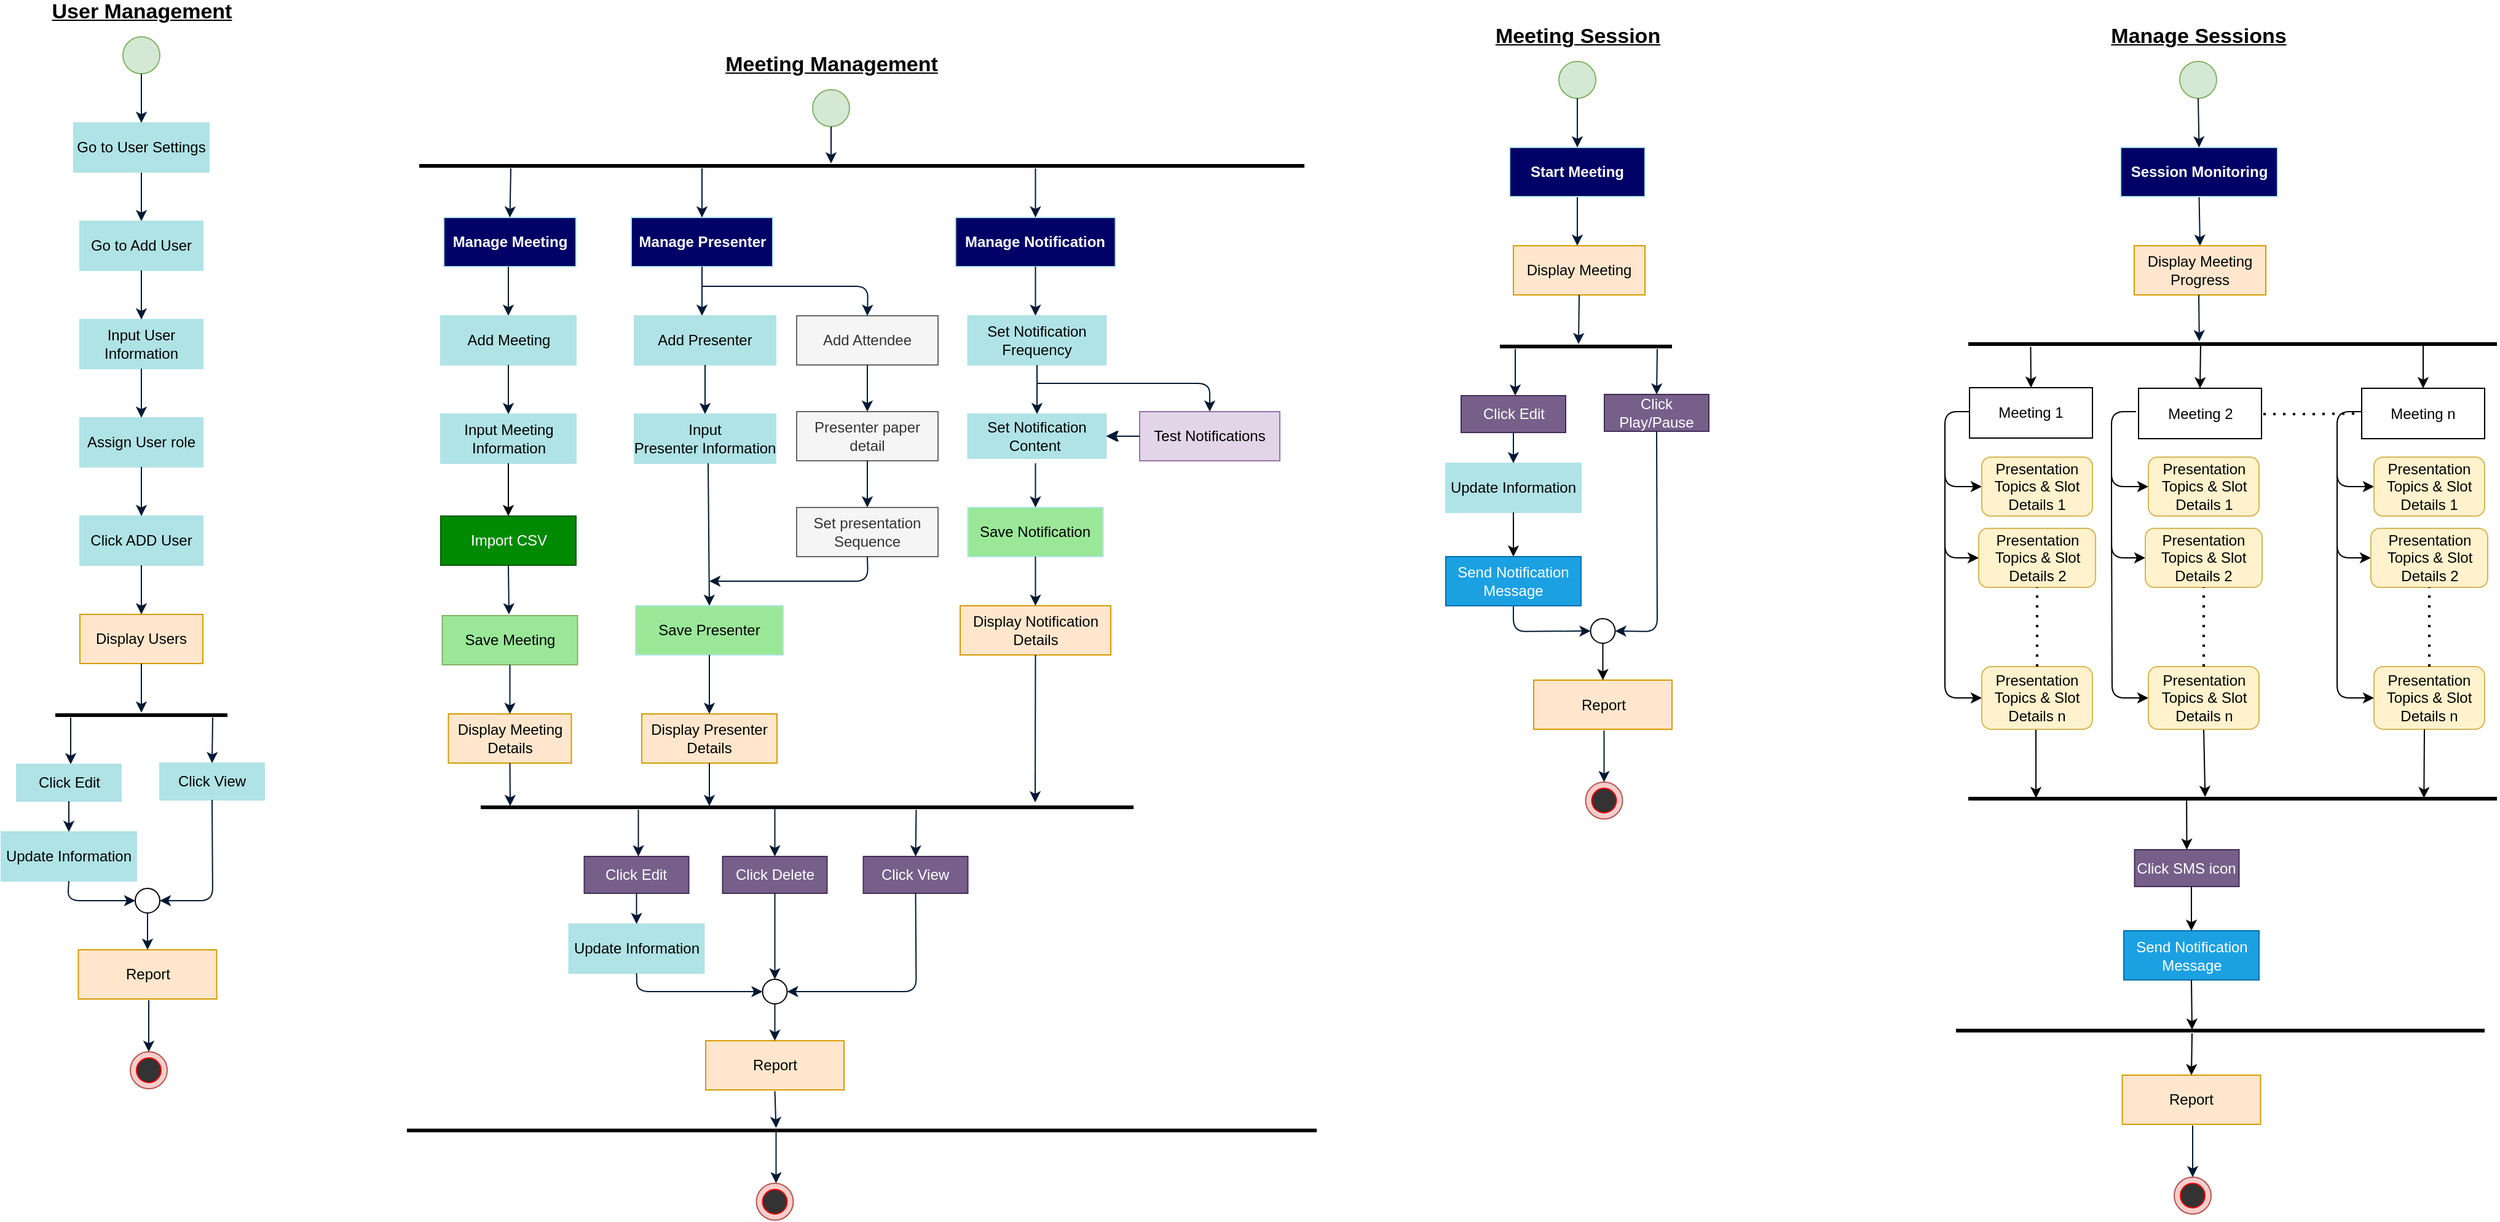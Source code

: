 <mxfile version="13.8.5" type="github">
  <diagram id="8iWY7i1eRtHJk0hEjWrJ" name="Page-1">
    <mxGraphModel dx="1221" dy="615" grid="1" gridSize="10" guides="1" tooltips="1" connect="1" arrows="1" fold="1" page="1" pageScale="1" pageWidth="850" pageHeight="1100" math="0" shadow="0">
      <root>
        <mxCell id="0" />
        <mxCell id="1" parent="0" />
        <mxCell id="kXGQncrLINFczimPs-n6-1" value="" style="ellipse;whiteSpace=wrap;html=1;aspect=fixed;fillColor=#d5e8d4;strokeColor=#82b366;" parent="1" vertex="1">
          <mxGeometry x="99" y="50" width="30" height="30" as="geometry" />
        </mxCell>
        <mxCell id="kXGQncrLINFczimPs-n6-2" value="&lt;b&gt;&lt;font style=&quot;font-size: 17px&quot;&gt;&lt;u&gt;User Management&lt;/u&gt;&lt;/font&gt;&lt;/b&gt;" style="text;html=1;align=center;verticalAlign=middle;resizable=0;points=[];autosize=1;" parent="1" vertex="1">
          <mxGeometry x="34" y="20" width="160" height="20" as="geometry" />
        </mxCell>
        <mxCell id="kXGQncrLINFczimPs-n6-3" value="" style="endArrow=classic;html=1;strokeColor=#001933;exitX=0.5;exitY=1;exitDx=0;exitDy=0;" parent="1" source="kXGQncrLINFczimPs-n6-16" edge="1">
          <mxGeometry width="50" height="50" relative="1" as="geometry">
            <mxPoint x="44" y="160" as="sourcePoint" />
            <mxPoint x="114" y="200" as="targetPoint" />
          </mxGeometry>
        </mxCell>
        <mxCell id="kXGQncrLINFczimPs-n6-4" value="Go to Add User" style="rounded=0;whiteSpace=wrap;html=1;fillColor=#b0e3e6;strokeColor=#B0E3E6;" parent="1" vertex="1">
          <mxGeometry x="64" y="200" width="100" height="40" as="geometry" />
        </mxCell>
        <mxCell id="kXGQncrLINFczimPs-n6-5" value="Input User Information" style="rounded=0;whiteSpace=wrap;html=1;fillColor=#b0e3e6;strokeColor=#B0E3E6;" parent="1" vertex="1">
          <mxGeometry x="64" y="280" width="100" height="40" as="geometry" />
        </mxCell>
        <mxCell id="kXGQncrLINFczimPs-n6-6" value="" style="endArrow=classic;html=1;exitX=0.5;exitY=1;exitDx=0;exitDy=0;entryX=0.5;entryY=0;entryDx=0;entryDy=0;strokeColor=#001933;" parent="1" source="kXGQncrLINFczimPs-n6-4" target="kXGQncrLINFczimPs-n6-5" edge="1">
          <mxGeometry width="50" height="50" relative="1" as="geometry">
            <mxPoint x="294" y="290" as="sourcePoint" />
            <mxPoint x="344" y="240" as="targetPoint" />
          </mxGeometry>
        </mxCell>
        <mxCell id="kXGQncrLINFczimPs-n6-7" value="Assign User role" style="rounded=0;whiteSpace=wrap;html=1;fillColor=#b0e3e6;strokeColor=#B0E3E6;" parent="1" vertex="1">
          <mxGeometry x="64" y="360" width="100" height="40" as="geometry" />
        </mxCell>
        <mxCell id="kXGQncrLINFczimPs-n6-8" value="&lt;span&gt;Click ADD User&lt;/span&gt;" style="rounded=0;whiteSpace=wrap;html=1;fillColor=#b0e3e6;strokeColor=#B0E3E6;" parent="1" vertex="1">
          <mxGeometry x="64" y="440" width="100" height="40" as="geometry" />
        </mxCell>
        <mxCell id="kXGQncrLINFczimPs-n6-9" value="" style="endArrow=classic;html=1;exitX=0.5;exitY=1;exitDx=0;exitDy=0;entryX=0.5;entryY=0;entryDx=0;entryDy=0;strokeColor=#001933;" parent="1" source="kXGQncrLINFczimPs-n6-5" target="kXGQncrLINFczimPs-n6-7" edge="1">
          <mxGeometry width="50" height="50" relative="1" as="geometry">
            <mxPoint x="294" y="290" as="sourcePoint" />
            <mxPoint x="344" y="240" as="targetPoint" />
          </mxGeometry>
        </mxCell>
        <mxCell id="kXGQncrLINFczimPs-n6-10" value="" style="endArrow=classic;html=1;exitX=0.5;exitY=1;exitDx=0;exitDy=0;entryX=0.5;entryY=0;entryDx=0;entryDy=0;strokeColor=#001933;" parent="1" source="kXGQncrLINFczimPs-n6-7" target="kXGQncrLINFczimPs-n6-8" edge="1">
          <mxGeometry width="50" height="50" relative="1" as="geometry">
            <mxPoint x="294" y="290" as="sourcePoint" />
            <mxPoint x="344" y="240" as="targetPoint" />
          </mxGeometry>
        </mxCell>
        <mxCell id="kXGQncrLINFczimPs-n6-11" value="Display Users" style="rounded=0;whiteSpace=wrap;html=1;fillColor=#ffe6cc;strokeColor=#d79b00;" parent="1" vertex="1">
          <mxGeometry x="64" y="520" width="100" height="40" as="geometry" />
        </mxCell>
        <mxCell id="kXGQncrLINFczimPs-n6-12" value="" style="endArrow=classic;html=1;exitX=0.5;exitY=1;exitDx=0;exitDy=0;entryX=0.5;entryY=0;entryDx=0;entryDy=0;strokeColor=#001933;" parent="1" source="kXGQncrLINFczimPs-n6-8" target="kXGQncrLINFczimPs-n6-11" edge="1">
          <mxGeometry width="50" height="50" relative="1" as="geometry">
            <mxPoint x="294" y="410" as="sourcePoint" />
            <mxPoint x="344" y="360" as="targetPoint" />
          </mxGeometry>
        </mxCell>
        <mxCell id="kXGQncrLINFczimPs-n6-15" value="" style="endArrow=classic;html=1;exitX=0.5;exitY=1;exitDx=0;exitDy=0;entryX=0.5;entryY=0;entryDx=0;entryDy=0;strokeColor=#001933;" parent="1" source="kXGQncrLINFczimPs-n6-11" edge="1">
          <mxGeometry width="50" height="50" relative="1" as="geometry">
            <mxPoint x="294" y="410" as="sourcePoint" />
            <mxPoint x="114" y="600.0" as="targetPoint" />
          </mxGeometry>
        </mxCell>
        <mxCell id="kXGQncrLINFczimPs-n6-16" value="Go to User Settings" style="rounded=0;whiteSpace=wrap;html=1;fillColor=#b0e3e6;strokeColor=#B0E3E6;" parent="1" vertex="1">
          <mxGeometry x="59" y="120" width="110" height="40" as="geometry" />
        </mxCell>
        <mxCell id="kXGQncrLINFczimPs-n6-17" value="" style="endArrow=classic;html=1;exitX=0.5;exitY=1;exitDx=0;exitDy=0;entryX=0.5;entryY=0;entryDx=0;entryDy=0;strokeColor=#001933;" parent="1" source="kXGQncrLINFczimPs-n6-1" target="kXGQncrLINFczimPs-n6-16" edge="1">
          <mxGeometry width="50" height="50" relative="1" as="geometry">
            <mxPoint x="244" y="270" as="sourcePoint" />
            <mxPoint x="294" y="220" as="targetPoint" />
          </mxGeometry>
        </mxCell>
        <mxCell id="kXGQncrLINFczimPs-n6-18" value="&lt;b&gt;&lt;font size=&quot;1&quot;&gt;&lt;u style=&quot;font-size: 17px&quot;&gt;Meeting Management&lt;/u&gt;&lt;/font&gt;&lt;/b&gt;" style="text;html=1;align=center;verticalAlign=middle;resizable=0;points=[];autosize=1;" parent="1" vertex="1">
          <mxGeometry x="580" y="63" width="190" height="20" as="geometry" />
        </mxCell>
        <mxCell id="kXGQncrLINFczimPs-n6-20" value="" style="line;strokeWidth=3;fillColor=none;align=left;verticalAlign=middle;spacingTop=-1;spacingLeft=3;spacingRight=3;rotatable=0;labelPosition=right;points=[];portConstraint=eastwest;" parent="1" vertex="1">
          <mxGeometry x="340" y="151" width="720" height="8" as="geometry" />
        </mxCell>
        <mxCell id="kXGQncrLINFczimPs-n6-21" value="" style="ellipse;whiteSpace=wrap;html=1;aspect=fixed;fillColor=#d5e8d4;strokeColor=#82b366;" parent="1" vertex="1">
          <mxGeometry x="660" y="93" width="30" height="30" as="geometry" />
        </mxCell>
        <mxCell id="kXGQncrLINFczimPs-n6-22" value="" style="endArrow=classic;html=1;strokeColor=#001933;exitX=0.5;exitY=1;exitDx=0;exitDy=0;" parent="1" source="kXGQncrLINFczimPs-n6-21" edge="1">
          <mxGeometry width="50" height="50" relative="1" as="geometry">
            <mxPoint x="455" y="383" as="sourcePoint" />
            <mxPoint x="675" y="153" as="targetPoint" />
          </mxGeometry>
        </mxCell>
        <mxCell id="kXGQncrLINFczimPs-n6-23" value="&lt;font color=&quot;#ffffff&quot;&gt;&lt;b&gt;Manage Meeting&lt;/b&gt;&lt;/font&gt;" style="rounded=0;whiteSpace=wrap;html=1;strokeColor=#B0E3E6;fillColor=#000066;" parent="1" vertex="1">
          <mxGeometry x="360" y="197" width="107.5" height="40" as="geometry" />
        </mxCell>
        <mxCell id="kXGQncrLINFczimPs-n6-24" value="" style="endArrow=classic;html=1;exitX=0.5;exitY=1;exitDx=0;exitDy=0;strokeColor=#001933;entryX=0.5;entryY=0;entryDx=0;entryDy=0;" parent="1" target="kXGQncrLINFczimPs-n6-23" edge="1">
          <mxGeometry width="50" height="50" relative="1" as="geometry">
            <mxPoint x="414.5" y="157" as="sourcePoint" />
            <mxPoint x="414" y="193" as="targetPoint" />
          </mxGeometry>
        </mxCell>
        <mxCell id="kXGQncrLINFczimPs-n6-25" value="&lt;font color=&quot;#ffffff&quot;&gt;&lt;b&gt;Manage Presenter&lt;/b&gt;&lt;/font&gt;" style="rounded=0;whiteSpace=wrap;html=1;strokeColor=#B0E3E6;fillColor=#000066;" parent="1" vertex="1">
          <mxGeometry x="512.5" y="197" width="115" height="40" as="geometry" />
        </mxCell>
        <mxCell id="kXGQncrLINFczimPs-n6-26" value="" style="endArrow=classic;html=1;exitX=0.5;exitY=1;exitDx=0;exitDy=0;strokeColor=#001933;entryX=0.5;entryY=0;entryDx=0;entryDy=0;" parent="1" target="kXGQncrLINFczimPs-n6-25" edge="1">
          <mxGeometry width="50" height="50" relative="1" as="geometry">
            <mxPoint x="570" y="157" as="sourcePoint" />
            <mxPoint x="573" y="183" as="targetPoint" />
          </mxGeometry>
        </mxCell>
        <mxCell id="kXGQncrLINFczimPs-n6-27" value="&lt;font color=&quot;#ffffff&quot;&gt;&lt;b&gt;Manage Notification&lt;/b&gt;&lt;/font&gt;" style="rounded=0;whiteSpace=wrap;html=1;strokeColor=#B0E3E6;fillColor=#000066;" parent="1" vertex="1">
          <mxGeometry x="776.25" y="197" width="130" height="40" as="geometry" />
        </mxCell>
        <mxCell id="kXGQncrLINFczimPs-n6-28" value="" style="endArrow=classic;html=1;exitX=0.5;exitY=1;exitDx=0;exitDy=0;entryX=0.5;entryY=0;entryDx=0;entryDy=0;strokeColor=#001933;" parent="1" target="kXGQncrLINFczimPs-n6-27" edge="1">
          <mxGeometry width="50" height="50" relative="1" as="geometry">
            <mxPoint x="841.25" y="157" as="sourcePoint" />
            <mxPoint x="1021.25" y="297" as="targetPoint" />
          </mxGeometry>
        </mxCell>
        <mxCell id="LeG0nJBkrqytkZ-mrjP8-8" value="" style="endArrow=classic;html=1;strokeColor=#001933;exitX=0.5;exitY=1;exitDx=0;exitDy=0;" parent="1" edge="1">
          <mxGeometry width="50" height="50" relative="1" as="geometry">
            <mxPoint x="412.5" y="237" as="sourcePoint" />
            <mxPoint x="412.5" y="277" as="targetPoint" />
          </mxGeometry>
        </mxCell>
        <mxCell id="LeG0nJBkrqytkZ-mrjP8-9" value="Add Meeting" style="rounded=0;whiteSpace=wrap;html=1;fillColor=#b0e3e6;strokeColor=#B0E3E6;" parent="1" vertex="1">
          <mxGeometry x="357.5" y="277" width="110" height="40" as="geometry" />
        </mxCell>
        <mxCell id="LeG0nJBkrqytkZ-mrjP8-10" value="Input Meeting Information" style="rounded=0;whiteSpace=wrap;html=1;fillColor=#b0e3e6;strokeColor=#B0E3E6;" parent="1" vertex="1">
          <mxGeometry x="357.5" y="357" width="110" height="40" as="geometry" />
        </mxCell>
        <mxCell id="LeG0nJBkrqytkZ-mrjP8-11" value="" style="endArrow=classic;html=1;exitX=0.5;exitY=1;exitDx=0;exitDy=0;entryX=0.5;entryY=0;entryDx=0;entryDy=0;strokeColor=#001933;" parent="1" source="LeG0nJBkrqytkZ-mrjP8-9" target="LeG0nJBkrqytkZ-mrjP8-10" edge="1">
          <mxGeometry width="50" height="50" relative="1" as="geometry">
            <mxPoint x="590" y="367" as="sourcePoint" />
            <mxPoint x="640" y="317" as="targetPoint" />
          </mxGeometry>
        </mxCell>
        <mxCell id="LeG0nJBkrqytkZ-mrjP8-12" value="" style="endArrow=classic;html=1;strokeColor=#001933;exitX=0.5;exitY=1;exitDx=0;exitDy=0;" parent="1" edge="1">
          <mxGeometry width="50" height="50" relative="1" as="geometry">
            <mxPoint x="570" y="237" as="sourcePoint" />
            <mxPoint x="570" y="277" as="targetPoint" />
          </mxGeometry>
        </mxCell>
        <mxCell id="LeG0nJBkrqytkZ-mrjP8-13" value="Add Presenter" style="rounded=0;whiteSpace=wrap;html=1;fillColor=#b0e3e6;strokeColor=#B0E3E6;" parent="1" vertex="1">
          <mxGeometry x="515" y="277" width="115" height="40" as="geometry" />
        </mxCell>
        <mxCell id="LeG0nJBkrqytkZ-mrjP8-14" value="Input Presenter&amp;nbsp;Information" style="rounded=0;whiteSpace=wrap;html=1;fillColor=#b0e3e6;strokeColor=#B0E3E6;" parent="1" vertex="1">
          <mxGeometry x="515" y="357" width="115" height="40" as="geometry" />
        </mxCell>
        <mxCell id="LeG0nJBkrqytkZ-mrjP8-15" value="" style="endArrow=classic;html=1;exitX=0.5;exitY=1;exitDx=0;exitDy=0;entryX=0.5;entryY=0;entryDx=0;entryDy=0;strokeColor=#001933;" parent="1" source="LeG0nJBkrqytkZ-mrjP8-13" target="LeG0nJBkrqytkZ-mrjP8-14" edge="1">
          <mxGeometry width="50" height="50" relative="1" as="geometry">
            <mxPoint x="750" y="367" as="sourcePoint" />
            <mxPoint x="800" y="317" as="targetPoint" />
          </mxGeometry>
        </mxCell>
        <mxCell id="LeG0nJBkrqytkZ-mrjP8-16" value="" style="endArrow=classic;html=1;strokeColor=#001933;exitX=0.5;exitY=1;exitDx=0;exitDy=0;" parent="1" edge="1">
          <mxGeometry width="50" height="50" relative="1" as="geometry">
            <mxPoint x="841.25" y="237" as="sourcePoint" />
            <mxPoint x="841.25" y="277" as="targetPoint" />
          </mxGeometry>
        </mxCell>
        <mxCell id="LeG0nJBkrqytkZ-mrjP8-17" value="Set Notification&lt;br&gt;Frequency" style="rounded=0;whiteSpace=wrap;html=1;fillColor=#b0e3e6;strokeColor=#B0E3E6;" parent="1" vertex="1">
          <mxGeometry x="786.25" y="277" width="112.5" height="40" as="geometry" />
        </mxCell>
        <mxCell id="LeG0nJBkrqytkZ-mrjP8-18" value="Set Notification Content&amp;nbsp;" style="rounded=0;whiteSpace=wrap;html=1;fillColor=#b0e3e6;strokeColor=#B0E3E6;" parent="1" vertex="1">
          <mxGeometry x="786.25" y="357" width="112.5" height="36" as="geometry" />
        </mxCell>
        <mxCell id="LeG0nJBkrqytkZ-mrjP8-19" value="" style="endArrow=classic;html=1;exitX=0.5;exitY=1;exitDx=0;exitDy=0;entryX=0.5;entryY=0;entryDx=0;entryDy=0;strokeColor=#001933;" parent="1" source="LeG0nJBkrqytkZ-mrjP8-17" target="LeG0nJBkrqytkZ-mrjP8-18" edge="1">
          <mxGeometry width="50" height="50" relative="1" as="geometry">
            <mxPoint x="1021.25" y="367" as="sourcePoint" />
            <mxPoint x="1071.25" y="317" as="targetPoint" />
          </mxGeometry>
        </mxCell>
        <mxCell id="LeG0nJBkrqytkZ-mrjP8-24" value="&lt;span&gt;Save Meeting&lt;/span&gt;" style="rounded=0;whiteSpace=wrap;html=1;strokeColor=#82b366;fillColor=#9AE897;" parent="1" vertex="1">
          <mxGeometry x="358.75" y="521" width="110" height="40" as="geometry" />
        </mxCell>
        <mxCell id="LeG0nJBkrqytkZ-mrjP8-25" value="Display Meeting Details" style="rounded=0;whiteSpace=wrap;html=1;fillColor=#ffe6cc;strokeColor=#d79b00;" parent="1" vertex="1">
          <mxGeometry x="363.75" y="601" width="100" height="40" as="geometry" />
        </mxCell>
        <mxCell id="LeG0nJBkrqytkZ-mrjP8-26" value="" style="endArrow=classic;html=1;exitX=0.5;exitY=1;exitDx=0;exitDy=0;entryX=0.5;entryY=0;entryDx=0;entryDy=0;strokeColor=#001933;" parent="1" source="LeG0nJBkrqytkZ-mrjP8-24" target="LeG0nJBkrqytkZ-mrjP8-25" edge="1">
          <mxGeometry width="50" height="50" relative="1" as="geometry">
            <mxPoint x="591.25" y="491" as="sourcePoint" />
            <mxPoint x="641.25" y="441" as="targetPoint" />
          </mxGeometry>
        </mxCell>
        <mxCell id="LeG0nJBkrqytkZ-mrjP8-28" value="" style="endArrow=classic;html=1;exitX=0.5;exitY=1;exitDx=0;exitDy=0;strokeColor=#001933;" parent="1" source="LeG0nJBkrqytkZ-mrjP8-25" edge="1">
          <mxGeometry width="50" height="50" relative="1" as="geometry">
            <mxPoint x="592.5" y="403" as="sourcePoint" />
            <mxPoint x="414" y="676" as="targetPoint" />
          </mxGeometry>
        </mxCell>
        <mxCell id="LeG0nJBkrqytkZ-mrjP8-30" value="" style="endArrow=classic;html=1;strokeColor=#001933;exitX=0.5;exitY=1;exitDx=0;exitDy=0;" parent="1" source="_EkRLV2-YH-rZL2Pmkp3-1" edge="1">
          <mxGeometry width="50" height="50" relative="1" as="geometry">
            <mxPoint x="414" y="480" as="sourcePoint" />
            <mxPoint x="413" y="520" as="targetPoint" />
          </mxGeometry>
        </mxCell>
        <mxCell id="LeG0nJBkrqytkZ-mrjP8-33" value="&lt;span&gt;Save Presenter&lt;/span&gt;" style="rounded=0;whiteSpace=wrap;html=1;strokeColor=#B0E3E6;fillColor=#9AE897;" parent="1" vertex="1">
          <mxGeometry x="516" y="513" width="120" height="40" as="geometry" />
        </mxCell>
        <mxCell id="LeG0nJBkrqytkZ-mrjP8-34" value="Display Presenter Details" style="rounded=0;whiteSpace=wrap;html=1;fillColor=#ffe6cc;strokeColor=#d79b00;" parent="1" vertex="1">
          <mxGeometry x="521" y="601" width="110" height="40" as="geometry" />
        </mxCell>
        <mxCell id="LeG0nJBkrqytkZ-mrjP8-35" value="" style="endArrow=classic;html=1;exitX=0.5;exitY=1;exitDx=0;exitDy=0;entryX=0.5;entryY=0;entryDx=0;entryDy=0;strokeColor=#001933;" parent="1" source="LeG0nJBkrqytkZ-mrjP8-33" target="LeG0nJBkrqytkZ-mrjP8-34" edge="1">
          <mxGeometry width="50" height="50" relative="1" as="geometry">
            <mxPoint x="753.5" y="483" as="sourcePoint" />
            <mxPoint x="803.5" y="433" as="targetPoint" />
          </mxGeometry>
        </mxCell>
        <mxCell id="LeG0nJBkrqytkZ-mrjP8-37" value="" style="endArrow=classic;html=1;exitX=0.5;exitY=1;exitDx=0;exitDy=0;strokeColor=#001933;entryX=0.5;entryY=0;entryDx=0;entryDy=0;" parent="1" source="LeG0nJBkrqytkZ-mrjP8-34" edge="1">
          <mxGeometry width="50" height="50" relative="1" as="geometry">
            <mxPoint x="753.5" y="486" as="sourcePoint" />
            <mxPoint x="576" y="676" as="targetPoint" />
          </mxGeometry>
        </mxCell>
        <mxCell id="LeG0nJBkrqytkZ-mrjP8-38" value="" style="endArrow=classic;html=1;exitX=0.5;exitY=1;exitDx=0;exitDy=0;entryX=0.5;entryY=0;entryDx=0;entryDy=0;strokeColor=#001933;" parent="1" target="LeG0nJBkrqytkZ-mrjP8-33" edge="1">
          <mxGeometry width="50" height="50" relative="1" as="geometry">
            <mxPoint x="575" y="397" as="sourcePoint" />
            <mxPoint x="582.5" y="523" as="targetPoint" />
          </mxGeometry>
        </mxCell>
        <mxCell id="LeG0nJBkrqytkZ-mrjP8-40" value="&lt;span&gt;Save Notification&lt;/span&gt;" style="rounded=0;whiteSpace=wrap;html=1;strokeColor=#B0E3E6;fillColor=#9AE897;" parent="1" vertex="1">
          <mxGeometry x="786.25" y="433" width="110" height="40" as="geometry" />
        </mxCell>
        <mxCell id="LeG0nJBkrqytkZ-mrjP8-41" value="Display Notification Details" style="rounded=0;whiteSpace=wrap;html=1;fillColor=#ffe6cc;strokeColor=#d79b00;" parent="1" vertex="1">
          <mxGeometry x="780" y="513" width="122.5" height="40" as="geometry" />
        </mxCell>
        <mxCell id="LeG0nJBkrqytkZ-mrjP8-42" value="" style="endArrow=classic;html=1;exitX=0.5;exitY=1;exitDx=0;exitDy=0;entryX=0.5;entryY=0;entryDx=0;entryDy=0;strokeColor=#001933;" parent="1" source="LeG0nJBkrqytkZ-mrjP8-40" target="LeG0nJBkrqytkZ-mrjP8-41" edge="1">
          <mxGeometry width="50" height="50" relative="1" as="geometry">
            <mxPoint x="1018.75" y="403" as="sourcePoint" />
            <mxPoint x="1068.75" y="353" as="targetPoint" />
          </mxGeometry>
        </mxCell>
        <mxCell id="LeG0nJBkrqytkZ-mrjP8-44" value="" style="endArrow=classic;html=1;exitX=0.5;exitY=1;exitDx=0;exitDy=0;strokeColor=#001933;" parent="1" source="LeG0nJBkrqytkZ-mrjP8-41" edge="1">
          <mxGeometry width="50" height="50" relative="1" as="geometry">
            <mxPoint x="1018.75" y="403" as="sourcePoint" />
            <mxPoint x="841" y="673" as="targetPoint" />
          </mxGeometry>
        </mxCell>
        <mxCell id="LeG0nJBkrqytkZ-mrjP8-45" value="" style="endArrow=classic;html=1;exitX=0.5;exitY=1;exitDx=0;exitDy=0;entryX=0.5;entryY=0;entryDx=0;entryDy=0;strokeColor=#001933;" parent="1" target="LeG0nJBkrqytkZ-mrjP8-40" edge="1">
          <mxGeometry width="50" height="50" relative="1" as="geometry">
            <mxPoint x="841.25" y="397" as="sourcePoint" />
            <mxPoint x="848.75" y="523" as="targetPoint" />
          </mxGeometry>
        </mxCell>
        <mxCell id="LeG0nJBkrqytkZ-mrjP8-46" value="" style="ellipse;whiteSpace=wrap;html=1;aspect=fixed;fillColor=#f8cecc;strokeColor=#b85450;" parent="1" vertex="1">
          <mxGeometry x="614.25" y="983" width="30" height="30" as="geometry" />
        </mxCell>
        <mxCell id="LeG0nJBkrqytkZ-mrjP8-47" value="" style="ellipse;whiteSpace=wrap;html=1;aspect=fixed;fillColor=#333333;strokeColor=#FF0000;" parent="1" vertex="1">
          <mxGeometry x="619.25" y="988" width="20" height="20" as="geometry" />
        </mxCell>
        <mxCell id="LeG0nJBkrqytkZ-mrjP8-48" value="" style="line;strokeWidth=3;fillColor=none;align=left;verticalAlign=middle;spacingTop=-1;spacingLeft=3;spacingRight=3;rotatable=0;labelPosition=right;points=[];portConstraint=eastwest;" parent="1" vertex="1">
          <mxGeometry x="330" y="936" width="740" height="8" as="geometry" />
        </mxCell>
        <mxCell id="LeG0nJBkrqytkZ-mrjP8-49" value="" style="endArrow=classic;html=1;entryX=0.5;entryY=0;entryDx=0;entryDy=0;strokeColor=#001933;" parent="1" edge="1">
          <mxGeometry width="50" height="50" relative="1" as="geometry">
            <mxPoint x="630.25" y="941" as="sourcePoint" />
            <mxPoint x="630.25" y="983" as="targetPoint" />
          </mxGeometry>
        </mxCell>
        <mxCell id="LeG0nJBkrqytkZ-mrjP8-50" value="" style="line;strokeWidth=3;fillColor=none;align=left;verticalAlign=middle;spacingTop=-1;spacingLeft=3;spacingRight=3;rotatable=0;labelPosition=right;points=[];portConstraint=eastwest;" parent="1" vertex="1">
          <mxGeometry x="390" y="673" width="531" height="8" as="geometry" />
        </mxCell>
        <mxCell id="LeG0nJBkrqytkZ-mrjP8-51" value="" style="endArrow=classic;html=1;strokeColor=#001933;" parent="1" edge="1">
          <mxGeometry width="50" height="50" relative="1" as="geometry">
            <mxPoint x="518.25" y="679" as="sourcePoint" />
            <mxPoint x="518.25" y="717" as="targetPoint" />
          </mxGeometry>
        </mxCell>
        <mxCell id="LeG0nJBkrqytkZ-mrjP8-53" value="&lt;span&gt;Click Edit&lt;/span&gt;" style="rounded=0;whiteSpace=wrap;html=1;fillColor=#76608a;strokeColor=#432D57;fontColor=#ffffff;" parent="1" vertex="1">
          <mxGeometry x="474.25" y="717" width="85" height="30" as="geometry" />
        </mxCell>
        <mxCell id="LeG0nJBkrqytkZ-mrjP8-54" value="&lt;span&gt;Click Delete&lt;/span&gt;" style="rounded=0;whiteSpace=wrap;html=1;fillColor=#76608a;strokeColor=#432D57;fontColor=#ffffff;" parent="1" vertex="1">
          <mxGeometry x="586.75" y="717" width="85" height="30" as="geometry" />
        </mxCell>
        <mxCell id="LeG0nJBkrqytkZ-mrjP8-55" value="&lt;span&gt;Click View&lt;/span&gt;" style="rounded=0;whiteSpace=wrap;html=1;fillColor=#76608a;strokeColor=#432D57;fontColor=#ffffff;" parent="1" vertex="1">
          <mxGeometry x="701.25" y="717" width="85" height="30" as="geometry" />
        </mxCell>
        <mxCell id="LeG0nJBkrqytkZ-mrjP8-56" value="" style="endArrow=classic;html=1;strokeColor=#001933;entryX=0.5;entryY=0;entryDx=0;entryDy=0;" parent="1" target="LeG0nJBkrqytkZ-mrjP8-54" edge="1">
          <mxGeometry width="50" height="50" relative="1" as="geometry">
            <mxPoint x="629.25" y="678" as="sourcePoint" />
            <mxPoint x="528.25" y="727" as="targetPoint" />
            <Array as="points" />
          </mxGeometry>
        </mxCell>
        <mxCell id="LeG0nJBkrqytkZ-mrjP8-57" value="" style="endArrow=classic;html=1;strokeColor=#001933;entryX=0.5;entryY=0;entryDx=0;entryDy=0;" parent="1" target="LeG0nJBkrqytkZ-mrjP8-55" edge="1">
          <mxGeometry width="50" height="50" relative="1" as="geometry">
            <mxPoint x="744.25" y="679" as="sourcePoint" />
            <mxPoint x="744" y="700" as="targetPoint" />
            <Array as="points" />
          </mxGeometry>
        </mxCell>
        <mxCell id="LeG0nJBkrqytkZ-mrjP8-58" value="Update Information" style="rounded=0;whiteSpace=wrap;html=1;fillColor=#b0e3e6;strokeColor=#B0E3E6;" parent="1" vertex="1">
          <mxGeometry x="461.75" y="772" width="110" height="40" as="geometry" />
        </mxCell>
        <mxCell id="LeG0nJBkrqytkZ-mrjP8-60" value="Report" style="rounded=0;whiteSpace=wrap;html=1;fillColor=#ffe6cc;strokeColor=#d79b00;" parent="1" vertex="1">
          <mxGeometry x="573" y="867" width="112.5" height="40" as="geometry" />
        </mxCell>
        <mxCell id="LeG0nJBkrqytkZ-mrjP8-62" value="" style="ellipse;whiteSpace=wrap;html=1;aspect=fixed;strokeColor=#000000;strokeWidth=1;fillColor=none;" parent="1" vertex="1">
          <mxGeometry x="619.25" y="817" width="20" height="20" as="geometry" />
        </mxCell>
        <mxCell id="LeG0nJBkrqytkZ-mrjP8-63" value="" style="endArrow=classic;html=1;exitX=0.5;exitY=1;exitDx=0;exitDy=0;strokeColor=#001933;entryX=0.5;entryY=0;entryDx=0;entryDy=0;" parent="1" source="LeG0nJBkrqytkZ-mrjP8-53" target="LeG0nJBkrqytkZ-mrjP8-58" edge="1">
          <mxGeometry width="50" height="50" relative="1" as="geometry">
            <mxPoint x="479.25" y="647" as="sourcePoint" />
            <mxPoint x="479.25" y="687" as="targetPoint" />
          </mxGeometry>
        </mxCell>
        <mxCell id="LeG0nJBkrqytkZ-mrjP8-64" value="" style="endArrow=classic;html=1;exitX=0.5;exitY=1;exitDx=0;exitDy=0;strokeColor=#001933;entryX=0.5;entryY=0;entryDx=0;entryDy=0;" parent="1" source="LeG0nJBkrqytkZ-mrjP8-54" target="LeG0nJBkrqytkZ-mrjP8-62" edge="1">
          <mxGeometry width="50" height="50" relative="1" as="geometry">
            <mxPoint x="489.25" y="657" as="sourcePoint" />
            <mxPoint x="489.25" y="697" as="targetPoint" />
          </mxGeometry>
        </mxCell>
        <mxCell id="LeG0nJBkrqytkZ-mrjP8-65" value="" style="endArrow=classic;html=1;exitX=0.5;exitY=1;exitDx=0;exitDy=0;strokeColor=#001933;entryX=1;entryY=0.5;entryDx=0;entryDy=0;" parent="1" source="LeG0nJBkrqytkZ-mrjP8-55" target="LeG0nJBkrqytkZ-mrjP8-62" edge="1">
          <mxGeometry width="50" height="50" relative="1" as="geometry">
            <mxPoint x="499.25" y="667" as="sourcePoint" />
            <mxPoint x="499.25" y="707" as="targetPoint" />
            <Array as="points">
              <mxPoint x="744.25" y="827" />
            </Array>
          </mxGeometry>
        </mxCell>
        <mxCell id="LeG0nJBkrqytkZ-mrjP8-66" value="" style="endArrow=classic;html=1;exitX=0.5;exitY=1;exitDx=0;exitDy=0;strokeColor=#001933;entryX=0;entryY=0.5;entryDx=0;entryDy=0;" parent="1" source="LeG0nJBkrqytkZ-mrjP8-58" target="LeG0nJBkrqytkZ-mrjP8-62" edge="1">
          <mxGeometry width="50" height="50" relative="1" as="geometry">
            <mxPoint x="509.25" y="677" as="sourcePoint" />
            <mxPoint x="509.25" y="717" as="targetPoint" />
            <Array as="points">
              <mxPoint x="517.25" y="827" />
            </Array>
          </mxGeometry>
        </mxCell>
        <mxCell id="LeG0nJBkrqytkZ-mrjP8-67" value="" style="endArrow=classic;html=1;exitX=0.5;exitY=1;exitDx=0;exitDy=0;strokeColor=#001933;entryX=0.5;entryY=0;entryDx=0;entryDy=0;" parent="1" source="LeG0nJBkrqytkZ-mrjP8-62" target="LeG0nJBkrqytkZ-mrjP8-60" edge="1">
          <mxGeometry width="50" height="50" relative="1" as="geometry">
            <mxPoint x="519.25" y="687" as="sourcePoint" />
            <mxPoint x="519.25" y="727" as="targetPoint" />
          </mxGeometry>
        </mxCell>
        <mxCell id="LeG0nJBkrqytkZ-mrjP8-68" value="" style="endArrow=classic;html=1;exitX=0.5;exitY=1;exitDx=0;exitDy=0;strokeColor=#001933;" parent="1" edge="1">
          <mxGeometry width="50" height="50" relative="1" as="geometry">
            <mxPoint x="629.25" y="908" as="sourcePoint" />
            <mxPoint x="630.25" y="938" as="targetPoint" />
          </mxGeometry>
        </mxCell>
        <mxCell id="LeG0nJBkrqytkZ-mrjP8-69" value="" style="ellipse;whiteSpace=wrap;html=1;aspect=fixed;fillColor=#f8cecc;strokeColor=#b85450;" parent="1" vertex="1">
          <mxGeometry x="105" y="876" width="30" height="30" as="geometry" />
        </mxCell>
        <mxCell id="LeG0nJBkrqytkZ-mrjP8-70" value="" style="ellipse;whiteSpace=wrap;html=1;aspect=fixed;fillColor=#333333;strokeColor=#FF0000;" parent="1" vertex="1">
          <mxGeometry x="110" y="881" width="20" height="20" as="geometry" />
        </mxCell>
        <mxCell id="LeG0nJBkrqytkZ-mrjP8-72" value="" style="endArrow=classic;html=1;entryX=0.5;entryY=0;entryDx=0;entryDy=0;strokeColor=#001933;" parent="1" target="LeG0nJBkrqytkZ-mrjP8-69" edge="1">
          <mxGeometry width="50" height="50" relative="1" as="geometry">
            <mxPoint x="120" y="834" as="sourcePoint" />
            <mxPoint x="-220" y="736" as="targetPoint" />
          </mxGeometry>
        </mxCell>
        <mxCell id="LeG0nJBkrqytkZ-mrjP8-73" value="" style="line;strokeWidth=3;fillColor=none;align=left;verticalAlign=middle;spacingTop=-1;spacingLeft=3;spacingRight=3;rotatable=0;labelPosition=right;points=[];portConstraint=eastwest;" parent="1" vertex="1">
          <mxGeometry x="44" y="598" width="140" height="8" as="geometry" />
        </mxCell>
        <mxCell id="LeG0nJBkrqytkZ-mrjP8-74" value="" style="endArrow=classic;html=1;strokeColor=#001933;" parent="1" edge="1">
          <mxGeometry width="50" height="50" relative="1" as="geometry">
            <mxPoint x="56.5" y="604.0" as="sourcePoint" />
            <mxPoint x="56.5" y="642" as="targetPoint" />
          </mxGeometry>
        </mxCell>
        <mxCell id="LeG0nJBkrqytkZ-mrjP8-75" value="&lt;span&gt;Click Edit&lt;/span&gt;" style="rounded=0;whiteSpace=wrap;html=1;fillColor=#b0e3e6;strokeColor=#B0E3E6;" parent="1" vertex="1">
          <mxGeometry x="12.5" y="642" width="85" height="30" as="geometry" />
        </mxCell>
        <mxCell id="LeG0nJBkrqytkZ-mrjP8-77" value="&lt;span&gt;Click View&lt;/span&gt;" style="rounded=0;whiteSpace=wrap;html=1;fillColor=#b0e3e6;strokeColor=#B0E3E6;" parent="1" vertex="1">
          <mxGeometry x="129" y="641" width="85" height="30" as="geometry" />
        </mxCell>
        <mxCell id="LeG0nJBkrqytkZ-mrjP8-79" value="" style="endArrow=classic;html=1;strokeColor=#001933;entryX=0.5;entryY=0;entryDx=0;entryDy=0;" parent="1" target="LeG0nJBkrqytkZ-mrjP8-77" edge="1">
          <mxGeometry width="50" height="50" relative="1" as="geometry">
            <mxPoint x="172" y="604" as="sourcePoint" />
            <mxPoint x="67" y="651" as="targetPoint" />
            <Array as="points" />
          </mxGeometry>
        </mxCell>
        <mxCell id="LeG0nJBkrqytkZ-mrjP8-80" value="Update Information" style="rounded=0;whiteSpace=wrap;html=1;fillColor=#b0e3e6;strokeColor=#B0E3E6;" parent="1" vertex="1">
          <mxGeometry y="697" width="110" height="40" as="geometry" />
        </mxCell>
        <mxCell id="LeG0nJBkrqytkZ-mrjP8-81" value="Report" style="rounded=0;whiteSpace=wrap;html=1;fillColor=#ffe6cc;strokeColor=#d79b00;" parent="1" vertex="1">
          <mxGeometry x="62.75" y="793" width="112.5" height="40" as="geometry" />
        </mxCell>
        <mxCell id="LeG0nJBkrqytkZ-mrjP8-82" value="" style="ellipse;whiteSpace=wrap;html=1;aspect=fixed;strokeColor=#000000;strokeWidth=1;fillColor=none;" parent="1" vertex="1">
          <mxGeometry x="109" y="743" width="20" height="20" as="geometry" />
        </mxCell>
        <mxCell id="LeG0nJBkrqytkZ-mrjP8-83" value="" style="endArrow=classic;html=1;exitX=0.5;exitY=1;exitDx=0;exitDy=0;strokeColor=#001933;entryX=0.5;entryY=0;entryDx=0;entryDy=0;" parent="1" source="LeG0nJBkrqytkZ-mrjP8-75" target="LeG0nJBkrqytkZ-mrjP8-80" edge="1">
          <mxGeometry width="50" height="50" relative="1" as="geometry">
            <mxPoint x="17.5" y="572" as="sourcePoint" />
            <mxPoint x="17.5" y="612" as="targetPoint" />
          </mxGeometry>
        </mxCell>
        <mxCell id="LeG0nJBkrqytkZ-mrjP8-85" value="" style="endArrow=classic;html=1;exitX=0.5;exitY=1;exitDx=0;exitDy=0;strokeColor=#001933;entryX=1;entryY=0.5;entryDx=0;entryDy=0;" parent="1" source="LeG0nJBkrqytkZ-mrjP8-77" target="LeG0nJBkrqytkZ-mrjP8-82" edge="1">
          <mxGeometry width="50" height="50" relative="1" as="geometry">
            <mxPoint x="-11" y="593" as="sourcePoint" />
            <mxPoint x="-11" y="633" as="targetPoint" />
            <Array as="points">
              <mxPoint x="172" y="753" />
            </Array>
          </mxGeometry>
        </mxCell>
        <mxCell id="LeG0nJBkrqytkZ-mrjP8-86" value="" style="endArrow=classic;html=1;exitX=0.5;exitY=1;exitDx=0;exitDy=0;strokeColor=#001933;entryX=0;entryY=0.5;entryDx=0;entryDy=0;" parent="1" source="LeG0nJBkrqytkZ-mrjP8-80" target="LeG0nJBkrqytkZ-mrjP8-82" edge="1">
          <mxGeometry width="50" height="50" relative="1" as="geometry">
            <mxPoint x="-1" y="603" as="sourcePoint" />
            <mxPoint x="-1" y="643" as="targetPoint" />
            <Array as="points">
              <mxPoint x="54" y="753" />
            </Array>
          </mxGeometry>
        </mxCell>
        <mxCell id="LeG0nJBkrqytkZ-mrjP8-87" value="" style="endArrow=classic;html=1;exitX=0.5;exitY=1;exitDx=0;exitDy=0;strokeColor=#001933;entryX=0.5;entryY=0;entryDx=0;entryDy=0;" parent="1" source="LeG0nJBkrqytkZ-mrjP8-82" target="LeG0nJBkrqytkZ-mrjP8-81" edge="1">
          <mxGeometry width="50" height="50" relative="1" as="geometry">
            <mxPoint x="9" y="613" as="sourcePoint" />
            <mxPoint x="9" y="653" as="targetPoint" />
          </mxGeometry>
        </mxCell>
        <mxCell id="LeG0nJBkrqytkZ-mrjP8-89" value="Add Attendee" style="rounded=0;whiteSpace=wrap;html=1;fillColor=#f5f5f5;strokeColor=#666666;fontColor=#333333;" parent="1" vertex="1">
          <mxGeometry x="647" y="277" width="115" height="40" as="geometry" />
        </mxCell>
        <mxCell id="LeG0nJBkrqytkZ-mrjP8-90" value="Set presentation Sequence" style="rounded=0;whiteSpace=wrap;html=1;fillColor=#f5f5f5;strokeColor=#666666;fontColor=#333333;" parent="1" vertex="1">
          <mxGeometry x="647" y="433" width="115" height="40" as="geometry" />
        </mxCell>
        <mxCell id="LeG0nJBkrqytkZ-mrjP8-91" value="Presenter paper detail" style="rounded=0;whiteSpace=wrap;html=1;fillColor=#f5f5f5;strokeColor=#666666;fontColor=#333333;" parent="1" vertex="1">
          <mxGeometry x="647" y="355" width="115" height="40" as="geometry" />
        </mxCell>
        <mxCell id="LeG0nJBkrqytkZ-mrjP8-99" value="" style="edgeStyle=orthogonalEdgeStyle;rounded=0;orthogonalLoop=1;jettySize=auto;html=1;strokeColor=#001933;" parent="1" source="LeG0nJBkrqytkZ-mrjP8-92" target="LeG0nJBkrqytkZ-mrjP8-18" edge="1">
          <mxGeometry relative="1" as="geometry" />
        </mxCell>
        <mxCell id="LeG0nJBkrqytkZ-mrjP8-92" value="Test Notifications" style="rounded=0;whiteSpace=wrap;html=1;fillColor=#e1d5e7;strokeColor=#9673a6;" parent="1" vertex="1">
          <mxGeometry x="926" y="355" width="114" height="40" as="geometry" />
        </mxCell>
        <mxCell id="LeG0nJBkrqytkZ-mrjP8-93" value="" style="endArrow=classic;html=1;strokeColor=#001933;entryX=0.5;entryY=0;entryDx=0;entryDy=0;" parent="1" target="LeG0nJBkrqytkZ-mrjP8-89" edge="1">
          <mxGeometry width="50" height="50" relative="1" as="geometry">
            <mxPoint x="570" y="253" as="sourcePoint" />
            <mxPoint x="530" y="313" as="targetPoint" />
            <Array as="points">
              <mxPoint x="705" y="253" />
            </Array>
          </mxGeometry>
        </mxCell>
        <mxCell id="LeG0nJBkrqytkZ-mrjP8-94" value="" style="endArrow=classic;html=1;strokeColor=#001933;entryX=0.5;entryY=0;entryDx=0;entryDy=0;exitX=0.5;exitY=1;exitDx=0;exitDy=0;" parent="1" source="LeG0nJBkrqytkZ-mrjP8-89" target="LeG0nJBkrqytkZ-mrjP8-91" edge="1">
          <mxGeometry width="50" height="50" relative="1" as="geometry">
            <mxPoint x="480" y="483" as="sourcePoint" />
            <mxPoint x="530" y="433" as="targetPoint" />
          </mxGeometry>
        </mxCell>
        <mxCell id="LeG0nJBkrqytkZ-mrjP8-95" value="" style="endArrow=classic;html=1;strokeColor=#001933;entryX=0.5;entryY=0;entryDx=0;entryDy=0;exitX=0.5;exitY=1;exitDx=0;exitDy=0;" parent="1" source="LeG0nJBkrqytkZ-mrjP8-91" target="LeG0nJBkrqytkZ-mrjP8-90" edge="1">
          <mxGeometry width="50" height="50" relative="1" as="geometry">
            <mxPoint x="714.5" y="327" as="sourcePoint" />
            <mxPoint x="714.5" y="365.0" as="targetPoint" />
          </mxGeometry>
        </mxCell>
        <mxCell id="LeG0nJBkrqytkZ-mrjP8-96" value="" style="endArrow=classic;html=1;strokeColor=#001933;exitX=0.5;exitY=1;exitDx=0;exitDy=0;" parent="1" source="LeG0nJBkrqytkZ-mrjP8-90" edge="1">
          <mxGeometry width="50" height="50" relative="1" as="geometry">
            <mxPoint x="700.5" y="473" as="sourcePoint" />
            <mxPoint x="576" y="493" as="targetPoint" />
            <Array as="points">
              <mxPoint x="705" y="493" />
            </Array>
          </mxGeometry>
        </mxCell>
        <mxCell id="LeG0nJBkrqytkZ-mrjP8-97" value="" style="endArrow=classic;html=1;strokeColor=#001933;entryX=0.5;entryY=0;entryDx=0;entryDy=0;" parent="1" target="LeG0nJBkrqytkZ-mrjP8-92" edge="1">
          <mxGeometry width="50" height="50" relative="1" as="geometry">
            <mxPoint x="843" y="332" as="sourcePoint" />
            <mxPoint x="970" y="354" as="targetPoint" />
            <Array as="points">
              <mxPoint x="983" y="332" />
            </Array>
          </mxGeometry>
        </mxCell>
        <mxCell id="LeG0nJBkrqytkZ-mrjP8-98" value="" style="endArrow=classic;html=1;strokeColor=#001933;exitX=0;exitY=0.5;exitDx=0;exitDy=0;" parent="1" source="LeG0nJBkrqytkZ-mrjP8-92" edge="1">
          <mxGeometry width="50" height="50" relative="1" as="geometry">
            <mxPoint x="744.5" y="347" as="sourcePoint" />
            <mxPoint x="900" y="375" as="targetPoint" />
          </mxGeometry>
        </mxCell>
        <mxCell id="_EkRLV2-YH-rZL2Pmkp3-1" value="Import CSV" style="rounded=0;whiteSpace=wrap;html=1;fillColor=#008a00;strokeColor=#005700;fontColor=#ffffff;" vertex="1" parent="1">
          <mxGeometry x="357.5" y="440" width="110" height="40" as="geometry" />
        </mxCell>
        <mxCell id="_EkRLV2-YH-rZL2Pmkp3-2" value="" style="endArrow=classic;html=1;exitX=0.5;exitY=1;exitDx=0;exitDy=0;entryX=0.5;entryY=0;entryDx=0;entryDy=0;" edge="1" parent="1" source="LeG0nJBkrqytkZ-mrjP8-10" target="_EkRLV2-YH-rZL2Pmkp3-1">
          <mxGeometry width="50" height="50" relative="1" as="geometry">
            <mxPoint x="640" y="540" as="sourcePoint" />
            <mxPoint x="690" y="490" as="targetPoint" />
          </mxGeometry>
        </mxCell>
        <mxCell id="_EkRLV2-YH-rZL2Pmkp3-3" value="" style="ellipse;whiteSpace=wrap;html=1;aspect=fixed;fillColor=#d5e8d4;strokeColor=#82b366;" vertex="1" parent="1">
          <mxGeometry x="1267" y="70" width="30" height="30" as="geometry" />
        </mxCell>
        <mxCell id="_EkRLV2-YH-rZL2Pmkp3-4" value="&lt;b&gt;&lt;font style=&quot;font-size: 17px&quot;&gt;&lt;u&gt;Meeting Session&lt;/u&gt;&lt;/font&gt;&lt;/b&gt;" style="text;html=1;align=center;verticalAlign=middle;resizable=0;points=[];autosize=1;" vertex="1" parent="1">
          <mxGeometry x="1207" y="40" width="150" height="20" as="geometry" />
        </mxCell>
        <mxCell id="_EkRLV2-YH-rZL2Pmkp3-5" value="" style="endArrow=classic;html=1;strokeColor=#001933;exitX=0.5;exitY=1;exitDx=0;exitDy=0;" edge="1" parent="1" source="_EkRLV2-YH-rZL2Pmkp3-16">
          <mxGeometry width="50" height="50" relative="1" as="geometry">
            <mxPoint x="1212" y="180" as="sourcePoint" />
            <mxPoint x="1282" y="220" as="targetPoint" />
          </mxGeometry>
        </mxCell>
        <mxCell id="_EkRLV2-YH-rZL2Pmkp3-13" value="Display Meeting" style="rounded=0;whiteSpace=wrap;html=1;fillColor=#ffe6cc;strokeColor=#d79b00;" vertex="1" parent="1">
          <mxGeometry x="1230" y="220" width="107" height="40" as="geometry" />
        </mxCell>
        <mxCell id="_EkRLV2-YH-rZL2Pmkp3-15" value="" style="endArrow=classic;html=1;exitX=0.5;exitY=1;exitDx=0;exitDy=0;strokeColor=#001933;" edge="1" parent="1" source="_EkRLV2-YH-rZL2Pmkp3-13">
          <mxGeometry width="50" height="50" relative="1" as="geometry">
            <mxPoint x="1469" y="110" as="sourcePoint" />
            <mxPoint x="1283" y="300" as="targetPoint" />
          </mxGeometry>
        </mxCell>
        <mxCell id="_EkRLV2-YH-rZL2Pmkp3-16" value="&lt;font color=&quot;#ffffff&quot;&gt;&lt;b&gt;Start Meeting&lt;/b&gt;&lt;/font&gt;" style="rounded=0;whiteSpace=wrap;html=1;strokeColor=#B0E3E6;fillColor=#000066;" vertex="1" parent="1">
          <mxGeometry x="1227" y="140" width="110" height="40" as="geometry" />
        </mxCell>
        <mxCell id="_EkRLV2-YH-rZL2Pmkp3-17" value="" style="endArrow=classic;html=1;exitX=0.5;exitY=1;exitDx=0;exitDy=0;entryX=0.5;entryY=0;entryDx=0;entryDy=0;strokeColor=#001933;" edge="1" parent="1" source="_EkRLV2-YH-rZL2Pmkp3-3" target="_EkRLV2-YH-rZL2Pmkp3-16">
          <mxGeometry width="50" height="50" relative="1" as="geometry">
            <mxPoint x="1412" y="290" as="sourcePoint" />
            <mxPoint x="1462" y="240" as="targetPoint" />
          </mxGeometry>
        </mxCell>
        <mxCell id="_EkRLV2-YH-rZL2Pmkp3-18" value="" style="ellipse;whiteSpace=wrap;html=1;aspect=fixed;fillColor=#f8cecc;strokeColor=#b85450;" vertex="1" parent="1">
          <mxGeometry x="1288.75" y="656.5" width="30" height="30" as="geometry" />
        </mxCell>
        <mxCell id="_EkRLV2-YH-rZL2Pmkp3-19" value="" style="ellipse;whiteSpace=wrap;html=1;aspect=fixed;fillColor=#333333;strokeColor=#FF0000;" vertex="1" parent="1">
          <mxGeometry x="1293.75" y="661.5" width="20" height="20" as="geometry" />
        </mxCell>
        <mxCell id="_EkRLV2-YH-rZL2Pmkp3-20" value="" style="endArrow=classic;html=1;entryX=0.5;entryY=0;entryDx=0;entryDy=0;strokeColor=#001933;" edge="1" parent="1" target="_EkRLV2-YH-rZL2Pmkp3-18">
          <mxGeometry width="50" height="50" relative="1" as="geometry">
            <mxPoint x="1303.75" y="614.5" as="sourcePoint" />
            <mxPoint x="963.75" y="516.5" as="targetPoint" />
          </mxGeometry>
        </mxCell>
        <mxCell id="_EkRLV2-YH-rZL2Pmkp3-21" value="" style="line;strokeWidth=3;fillColor=none;align=left;verticalAlign=middle;spacingTop=-1;spacingLeft=3;spacingRight=3;rotatable=0;labelPosition=right;points=[];portConstraint=eastwest;" vertex="1" parent="1">
          <mxGeometry x="1219" y="299" width="140" height="6" as="geometry" />
        </mxCell>
        <mxCell id="_EkRLV2-YH-rZL2Pmkp3-22" value="" style="endArrow=classic;html=1;strokeColor=#001933;" edge="1" parent="1">
          <mxGeometry width="50" height="50" relative="1" as="geometry">
            <mxPoint x="1231.5" y="304.0" as="sourcePoint" />
            <mxPoint x="1231.5" y="342" as="targetPoint" />
          </mxGeometry>
        </mxCell>
        <mxCell id="_EkRLV2-YH-rZL2Pmkp3-23" value="&lt;span&gt;Click Edit&lt;/span&gt;" style="rounded=0;whiteSpace=wrap;html=1;strokeColor=#432D57;fillColor=#76608a;fontColor=#ffffff;" vertex="1" parent="1">
          <mxGeometry x="1187.5" y="342" width="85" height="30" as="geometry" />
        </mxCell>
        <mxCell id="_EkRLV2-YH-rZL2Pmkp3-24" value="&lt;span&gt;Click Play/Pause&lt;/span&gt;" style="rounded=0;whiteSpace=wrap;html=1;fillColor=#76608a;strokeColor=#432D57;fontColor=#ffffff;" vertex="1" parent="1">
          <mxGeometry x="1304" y="341" width="85" height="30" as="geometry" />
        </mxCell>
        <mxCell id="_EkRLV2-YH-rZL2Pmkp3-25" value="" style="endArrow=classic;html=1;strokeColor=#001933;entryX=0.5;entryY=0;entryDx=0;entryDy=0;" edge="1" parent="1" target="_EkRLV2-YH-rZL2Pmkp3-24">
          <mxGeometry width="50" height="50" relative="1" as="geometry">
            <mxPoint x="1347" y="304.0" as="sourcePoint" />
            <mxPoint x="1242" y="351" as="targetPoint" />
            <Array as="points" />
          </mxGeometry>
        </mxCell>
        <mxCell id="_EkRLV2-YH-rZL2Pmkp3-26" value="Update Information" style="rounded=0;whiteSpace=wrap;html=1;fillColor=#b0e3e6;strokeColor=#B0E3E6;" vertex="1" parent="1">
          <mxGeometry x="1175" y="397" width="110" height="40" as="geometry" />
        </mxCell>
        <mxCell id="_EkRLV2-YH-rZL2Pmkp3-27" value="Report" style="rounded=0;whiteSpace=wrap;html=1;fillColor=#ffe6cc;strokeColor=#d79b00;" vertex="1" parent="1">
          <mxGeometry x="1246.5" y="573.5" width="112.5" height="40" as="geometry" />
        </mxCell>
        <mxCell id="_EkRLV2-YH-rZL2Pmkp3-28" value="" style="ellipse;whiteSpace=wrap;html=1;aspect=fixed;strokeColor=#000000;strokeWidth=1;fillColor=none;" vertex="1" parent="1">
          <mxGeometry x="1292.75" y="523.5" width="20" height="20" as="geometry" />
        </mxCell>
        <mxCell id="_EkRLV2-YH-rZL2Pmkp3-29" value="" style="endArrow=classic;html=1;exitX=0.5;exitY=1;exitDx=0;exitDy=0;strokeColor=#001933;entryX=0.5;entryY=0;entryDx=0;entryDy=0;" edge="1" parent="1" source="_EkRLV2-YH-rZL2Pmkp3-23" target="_EkRLV2-YH-rZL2Pmkp3-26">
          <mxGeometry width="50" height="50" relative="1" as="geometry">
            <mxPoint x="1192.5" y="272" as="sourcePoint" />
            <mxPoint x="1192.5" y="312" as="targetPoint" />
          </mxGeometry>
        </mxCell>
        <mxCell id="_EkRLV2-YH-rZL2Pmkp3-30" value="" style="endArrow=classic;html=1;exitX=0.5;exitY=1;exitDx=0;exitDy=0;strokeColor=#001933;entryX=1;entryY=0.5;entryDx=0;entryDy=0;" edge="1" parent="1" source="_EkRLV2-YH-rZL2Pmkp3-24" target="_EkRLV2-YH-rZL2Pmkp3-28">
          <mxGeometry width="50" height="50" relative="1" as="geometry">
            <mxPoint x="1164" y="293" as="sourcePoint" />
            <mxPoint x="1164" y="333" as="targetPoint" />
            <Array as="points">
              <mxPoint x="1347" y="534" />
            </Array>
          </mxGeometry>
        </mxCell>
        <mxCell id="_EkRLV2-YH-rZL2Pmkp3-31" value="" style="endArrow=classic;html=1;strokeColor=#001933;entryX=0;entryY=0.5;entryDx=0;entryDy=0;exitX=0.5;exitY=1;exitDx=0;exitDy=0;" edge="1" parent="1" source="_EkRLV2-YH-rZL2Pmkp3-33" target="_EkRLV2-YH-rZL2Pmkp3-28">
          <mxGeometry width="50" height="50" relative="1" as="geometry">
            <mxPoint x="1160" y="534" as="sourcePoint" />
            <mxPoint x="1182.75" y="423.5" as="targetPoint" />
            <Array as="points">
              <mxPoint x="1230" y="534" />
            </Array>
          </mxGeometry>
        </mxCell>
        <mxCell id="_EkRLV2-YH-rZL2Pmkp3-32" value="" style="endArrow=classic;html=1;exitX=0.5;exitY=0;exitDx=0;exitDy=0;strokeColor=#001933;entryX=0.5;entryY=0;entryDx=0;entryDy=0;" edge="1" parent="1" source="_EkRLV2-YH-rZL2Pmkp3-27" target="_EkRLV2-YH-rZL2Pmkp3-27">
          <mxGeometry width="50" height="50" relative="1" as="geometry">
            <mxPoint x="1192.75" y="393.5" as="sourcePoint" />
            <mxPoint x="1192.75" y="433.5" as="targetPoint" />
          </mxGeometry>
        </mxCell>
        <mxCell id="_EkRLV2-YH-rZL2Pmkp3-33" value="Send Notification Message" style="rounded=0;whiteSpace=wrap;html=1;strokeColor=#006EAF;fillColor=#1ba1e2;fontColor=#ffffff;" vertex="1" parent="1">
          <mxGeometry x="1175" y="473" width="110" height="40" as="geometry" />
        </mxCell>
        <mxCell id="_EkRLV2-YH-rZL2Pmkp3-34" value="" style="endArrow=classic;html=1;exitX=0.5;exitY=1;exitDx=0;exitDy=0;entryX=0.5;entryY=0;entryDx=0;entryDy=0;" edge="1" parent="1" source="_EkRLV2-YH-rZL2Pmkp3-26" target="_EkRLV2-YH-rZL2Pmkp3-33">
          <mxGeometry width="50" height="50" relative="1" as="geometry">
            <mxPoint x="1090" y="350" as="sourcePoint" />
            <mxPoint x="1140" y="300" as="targetPoint" />
          </mxGeometry>
        </mxCell>
        <mxCell id="_EkRLV2-YH-rZL2Pmkp3-35" value="" style="endArrow=classic;html=1;entryX=0.5;entryY=0;entryDx=0;entryDy=0;exitX=0.5;exitY=1;exitDx=0;exitDy=0;" edge="1" parent="1" source="_EkRLV2-YH-rZL2Pmkp3-28" target="_EkRLV2-YH-rZL2Pmkp3-27">
          <mxGeometry width="50" height="50" relative="1" as="geometry">
            <mxPoint x="1090" y="510" as="sourcePoint" />
            <mxPoint x="1140" y="460" as="targetPoint" />
          </mxGeometry>
        </mxCell>
        <mxCell id="_EkRLV2-YH-rZL2Pmkp3-36" value="" style="ellipse;whiteSpace=wrap;html=1;aspect=fixed;fillColor=#d5e8d4;strokeColor=#82b366;" vertex="1" parent="1">
          <mxGeometry x="1772" y="70" width="30" height="30" as="geometry" />
        </mxCell>
        <mxCell id="_EkRLV2-YH-rZL2Pmkp3-37" value="&lt;b&gt;&lt;font style=&quot;font-size: 17px&quot;&gt;&lt;u&gt;Manage Sessions&lt;/u&gt;&lt;/font&gt;&lt;/b&gt;" style="text;html=1;align=center;verticalAlign=middle;resizable=0;points=[];autosize=1;" vertex="1" parent="1">
          <mxGeometry x="1707" y="40" width="160" height="20" as="geometry" />
        </mxCell>
        <mxCell id="_EkRLV2-YH-rZL2Pmkp3-38" value="" style="endArrow=classic;html=1;strokeColor=#001933;exitX=0.5;exitY=1;exitDx=0;exitDy=0;entryX=0.5;entryY=0;entryDx=0;entryDy=0;" edge="1" parent="1" source="_EkRLV2-YH-rZL2Pmkp3-41" target="_EkRLV2-YH-rZL2Pmkp3-39">
          <mxGeometry width="50" height="50" relative="1" as="geometry">
            <mxPoint x="1717" y="180" as="sourcePoint" />
            <mxPoint x="1787" y="210" as="targetPoint" />
          </mxGeometry>
        </mxCell>
        <mxCell id="_EkRLV2-YH-rZL2Pmkp3-39" value="Display Meeting Progress" style="rounded=0;whiteSpace=wrap;html=1;fillColor=#ffe6cc;strokeColor=#d79b00;" vertex="1" parent="1">
          <mxGeometry x="1735" y="220" width="107" height="40" as="geometry" />
        </mxCell>
        <mxCell id="_EkRLV2-YH-rZL2Pmkp3-41" value="&lt;font color=&quot;#ffffff&quot;&gt;&lt;b&gt;Session Monitoring&lt;/b&gt;&lt;/font&gt;" style="rounded=0;whiteSpace=wrap;html=1;strokeColor=#B0E3E6;fillColor=#000066;" vertex="1" parent="1">
          <mxGeometry x="1724" y="140" width="127.5" height="40" as="geometry" />
        </mxCell>
        <mxCell id="_EkRLV2-YH-rZL2Pmkp3-42" value="" style="endArrow=classic;html=1;exitX=0.5;exitY=1;exitDx=0;exitDy=0;entryX=0.5;entryY=0;entryDx=0;entryDy=0;strokeColor=#001933;" edge="1" parent="1" source="_EkRLV2-YH-rZL2Pmkp3-36" target="_EkRLV2-YH-rZL2Pmkp3-41">
          <mxGeometry width="50" height="50" relative="1" as="geometry">
            <mxPoint x="1917" y="290" as="sourcePoint" />
            <mxPoint x="1967" y="240" as="targetPoint" />
          </mxGeometry>
        </mxCell>
        <mxCell id="_EkRLV2-YH-rZL2Pmkp3-43" value="" style="ellipse;whiteSpace=wrap;html=1;aspect=fixed;fillColor=#f8cecc;strokeColor=#b85450;" vertex="1" parent="1">
          <mxGeometry x="1767.5" y="978" width="30" height="30" as="geometry" />
        </mxCell>
        <mxCell id="_EkRLV2-YH-rZL2Pmkp3-44" value="" style="ellipse;whiteSpace=wrap;html=1;aspect=fixed;fillColor=#333333;strokeColor=#FF0000;" vertex="1" parent="1">
          <mxGeometry x="1772.5" y="983" width="20" height="20" as="geometry" />
        </mxCell>
        <mxCell id="_EkRLV2-YH-rZL2Pmkp3-45" value="" style="endArrow=classic;html=1;entryX=0.5;entryY=0;entryDx=0;entryDy=0;strokeColor=#001933;" edge="1" parent="1" target="_EkRLV2-YH-rZL2Pmkp3-43">
          <mxGeometry width="50" height="50" relative="1" as="geometry">
            <mxPoint x="1782.5" y="936.0" as="sourcePoint" />
            <mxPoint x="1442.5" y="838" as="targetPoint" />
          </mxGeometry>
        </mxCell>
        <mxCell id="_EkRLV2-YH-rZL2Pmkp3-47" value="" style="endArrow=classic;html=1;strokeColor=#001933;entryX=0.437;entryY=0.118;entryDx=0;entryDy=0;entryPerimeter=0;" edge="1" parent="1" target="_EkRLV2-YH-rZL2Pmkp3-61">
          <mxGeometry width="50" height="50" relative="1" as="geometry">
            <mxPoint x="1787.5" y="260.0" as="sourcePoint" />
            <mxPoint x="1789" y="300" as="targetPoint" />
          </mxGeometry>
        </mxCell>
        <mxCell id="_EkRLV2-YH-rZL2Pmkp3-48" value="&lt;span&gt;Click SMS icon&lt;/span&gt;" style="rounded=0;whiteSpace=wrap;html=1;strokeColor=#432D57;fillColor=#76608a;fontColor=#ffffff;" vertex="1" parent="1">
          <mxGeometry x="1735.25" y="711.5" width="85" height="30" as="geometry" />
        </mxCell>
        <mxCell id="_EkRLV2-YH-rZL2Pmkp3-52" value="Report" style="rounded=0;whiteSpace=wrap;html=1;fillColor=#ffe6cc;strokeColor=#d79b00;" vertex="1" parent="1">
          <mxGeometry x="1725.25" y="895" width="112.5" height="40" as="geometry" />
        </mxCell>
        <mxCell id="_EkRLV2-YH-rZL2Pmkp3-57" value="" style="endArrow=classic;html=1;exitX=0.5;exitY=0;exitDx=0;exitDy=0;strokeColor=#001933;entryX=0.5;entryY=0;entryDx=0;entryDy=0;" edge="1" parent="1" source="_EkRLV2-YH-rZL2Pmkp3-52" target="_EkRLV2-YH-rZL2Pmkp3-52">
          <mxGeometry width="50" height="50" relative="1" as="geometry">
            <mxPoint x="1671.5" y="715" as="sourcePoint" />
            <mxPoint x="1671.5" y="755" as="targetPoint" />
          </mxGeometry>
        </mxCell>
        <mxCell id="_EkRLV2-YH-rZL2Pmkp3-58" value="Send Notification Message" style="rounded=0;whiteSpace=wrap;html=1;strokeColor=#006EAF;fillColor=#1ba1e2;fontColor=#ffffff;" vertex="1" parent="1">
          <mxGeometry x="1726.5" y="777.5" width="110" height="40" as="geometry" />
        </mxCell>
        <mxCell id="_EkRLV2-YH-rZL2Pmkp3-59" value="" style="endArrow=classic;html=1;exitX=0.5;exitY=1;exitDx=0;exitDy=0;entryX=0.5;entryY=0;entryDx=0;entryDy=0;" edge="1" parent="1" target="_EkRLV2-YH-rZL2Pmkp3-58">
          <mxGeometry width="50" height="50" relative="1" as="geometry">
            <mxPoint x="1781.5" y="741.5" as="sourcePoint" />
            <mxPoint x="1691.5" y="604.5" as="targetPoint" />
          </mxGeometry>
        </mxCell>
        <mxCell id="_EkRLV2-YH-rZL2Pmkp3-60" value="" style="endArrow=classic;html=1;entryX=0.5;entryY=0;entryDx=0;entryDy=0;" edge="1" parent="1" target="_EkRLV2-YH-rZL2Pmkp3-52">
          <mxGeometry width="50" height="50" relative="1" as="geometry">
            <mxPoint x="1782" y="861" as="sourcePoint" />
            <mxPoint x="1617.5" y="727" as="targetPoint" />
          </mxGeometry>
        </mxCell>
        <mxCell id="_EkRLV2-YH-rZL2Pmkp3-61" value="" style="line;strokeWidth=3;fillColor=none;align=left;verticalAlign=middle;spacingTop=-1;spacingLeft=3;spacingRight=3;rotatable=0;labelPosition=right;points=[];portConstraint=eastwest;" vertex="1" parent="1">
          <mxGeometry x="1600" y="297" width="430" height="6" as="geometry" />
        </mxCell>
        <mxCell id="_EkRLV2-YH-rZL2Pmkp3-62" value="Meeting 1" style="rounded=0;whiteSpace=wrap;html=1;" vertex="1" parent="1">
          <mxGeometry x="1601" y="335.5" width="100" height="41" as="geometry" />
        </mxCell>
        <mxCell id="_EkRLV2-YH-rZL2Pmkp3-63" value="Meeting 2" style="rounded=0;whiteSpace=wrap;html=1;" vertex="1" parent="1">
          <mxGeometry x="1738.5" y="336" width="100" height="41" as="geometry" />
        </mxCell>
        <mxCell id="_EkRLV2-YH-rZL2Pmkp3-64" value="Meeting n" style="rounded=0;whiteSpace=wrap;html=1;" vertex="1" parent="1">
          <mxGeometry x="1920" y="336" width="100" height="41" as="geometry" />
        </mxCell>
        <mxCell id="_EkRLV2-YH-rZL2Pmkp3-66" value="" style="endArrow=none;dashed=1;html=1;dashPattern=1 3;strokeWidth=2;entryX=0;entryY=0.5;entryDx=0;entryDy=0;" edge="1" parent="1" target="_EkRLV2-YH-rZL2Pmkp3-64">
          <mxGeometry width="50" height="50" relative="1" as="geometry">
            <mxPoint x="1840" y="357" as="sourcePoint" />
            <mxPoint x="1640" y="296" as="targetPoint" />
            <Array as="points">
              <mxPoint x="1880" y="357" />
            </Array>
          </mxGeometry>
        </mxCell>
        <mxCell id="_EkRLV2-YH-rZL2Pmkp3-68" value="" style="endArrow=classic;html=1;entryX=0.5;entryY=0;entryDx=0;entryDy=0;exitX=0.118;exitY=0.873;exitDx=0;exitDy=0;exitPerimeter=0;" edge="1" parent="1" source="_EkRLV2-YH-rZL2Pmkp3-61" target="_EkRLV2-YH-rZL2Pmkp3-62">
          <mxGeometry width="50" height="50" relative="1" as="geometry">
            <mxPoint x="1590" y="330" as="sourcePoint" />
            <mxPoint x="1640" y="280" as="targetPoint" />
          </mxGeometry>
        </mxCell>
        <mxCell id="_EkRLV2-YH-rZL2Pmkp3-69" value="" style="endArrow=classic;html=1;entryX=0.5;entryY=0;entryDx=0;entryDy=0;" edge="1" parent="1" target="_EkRLV2-YH-rZL2Pmkp3-63">
          <mxGeometry width="50" height="50" relative="1" as="geometry">
            <mxPoint x="1789" y="300" as="sourcePoint" />
            <mxPoint x="1652" y="280" as="targetPoint" />
          </mxGeometry>
        </mxCell>
        <mxCell id="_EkRLV2-YH-rZL2Pmkp3-70" value="" style="endArrow=classic;html=1;entryX=0.5;entryY=0;entryDx=0;entryDy=0;" edge="1" parent="1" target="_EkRLV2-YH-rZL2Pmkp3-64">
          <mxGeometry width="50" height="50" relative="1" as="geometry">
            <mxPoint x="1970" y="300" as="sourcePoint" />
            <mxPoint x="1640" y="280" as="targetPoint" />
          </mxGeometry>
        </mxCell>
        <mxCell id="_EkRLV2-YH-rZL2Pmkp3-71" value="" style="line;strokeWidth=3;fillColor=none;align=left;verticalAlign=middle;spacingTop=-1;spacingLeft=3;spacingRight=3;rotatable=0;labelPosition=right;points=[];portConstraint=eastwest;" vertex="1" parent="1">
          <mxGeometry x="1600" y="667" width="430" height="6" as="geometry" />
        </mxCell>
        <mxCell id="_EkRLV2-YH-rZL2Pmkp3-72" value="" style="endArrow=classic;html=1;entryX=0.5;entryY=0;entryDx=0;entryDy=0;exitX=0.413;exitY=1.667;exitDx=0;exitDy=0;exitPerimeter=0;" edge="1" parent="1" target="_EkRLV2-YH-rZL2Pmkp3-48">
          <mxGeometry width="50" height="50" relative="1" as="geometry">
            <mxPoint x="1777.59" y="671.002" as="sourcePoint" />
            <mxPoint x="1640" y="541" as="targetPoint" />
          </mxGeometry>
        </mxCell>
        <mxCell id="_EkRLV2-YH-rZL2Pmkp3-76" value="" style="line;strokeWidth=3;fillColor=none;align=left;verticalAlign=middle;spacingTop=-1;spacingLeft=3;spacingRight=3;rotatable=0;labelPosition=right;points=[];portConstraint=eastwest;" vertex="1" parent="1">
          <mxGeometry x="1590" y="855.5" width="430" height="6.5" as="geometry" />
        </mxCell>
        <mxCell id="_EkRLV2-YH-rZL2Pmkp3-77" value="" style="endArrow=classic;html=1;exitX=0.5;exitY=1;exitDx=0;exitDy=0;" edge="1" parent="1" source="_EkRLV2-YH-rZL2Pmkp3-58">
          <mxGeometry width="50" height="50" relative="1" as="geometry">
            <mxPoint x="1590" y="848" as="sourcePoint" />
            <mxPoint x="1782" y="858" as="targetPoint" />
          </mxGeometry>
        </mxCell>
        <mxCell id="_EkRLV2-YH-rZL2Pmkp3-91" value="" style="endArrow=classic;html=1;exitX=0;exitY=0.5;exitDx=0;exitDy=0;entryX=0;entryY=0.5;entryDx=0;entryDy=0;" edge="1" parent="1" target="_EkRLV2-YH-rZL2Pmkp3-92">
          <mxGeometry width="50" height="50" relative="1" as="geometry">
            <mxPoint x="1920" y="355.0" as="sourcePoint" />
            <mxPoint x="1930" y="399" as="targetPoint" />
            <Array as="points">
              <mxPoint x="1900" y="355" />
              <mxPoint x="1900" y="416" />
            </Array>
          </mxGeometry>
        </mxCell>
        <mxCell id="_EkRLV2-YH-rZL2Pmkp3-92" value="Presentation Topics &amp;amp; Slot Details 1" style="rounded=1;whiteSpace=wrap;html=1;fillColor=#fff2cc;strokeColor=#d6b656;" vertex="1" parent="1">
          <mxGeometry x="1930" y="392" width="90" height="48" as="geometry" />
        </mxCell>
        <mxCell id="_EkRLV2-YH-rZL2Pmkp3-93" value="" style="endArrow=classic;html=1;entryX=0;entryY=0.5;entryDx=0;entryDy=0;" edge="1" parent="1" target="_EkRLV2-YH-rZL2Pmkp3-94">
          <mxGeometry width="50" height="50" relative="1" as="geometry">
            <mxPoint x="1900" y="399" as="sourcePoint" />
            <mxPoint x="1940" y="409" as="targetPoint" />
            <Array as="points">
              <mxPoint x="1900" y="474" />
            </Array>
          </mxGeometry>
        </mxCell>
        <mxCell id="_EkRLV2-YH-rZL2Pmkp3-94" value="Presentation Topics &amp;amp; Slot Details 2" style="rounded=1;whiteSpace=wrap;html=1;fillColor=#fff2cc;strokeColor=#d6b656;" vertex="1" parent="1">
          <mxGeometry x="1927.5" y="450" width="95" height="48" as="geometry" />
        </mxCell>
        <mxCell id="_EkRLV2-YH-rZL2Pmkp3-95" value="" style="endArrow=classic;html=1;entryX=0;entryY=0.5;entryDx=0;entryDy=0;" edge="1" parent="1" target="_EkRLV2-YH-rZL2Pmkp3-96">
          <mxGeometry width="50" height="50" relative="1" as="geometry">
            <mxPoint x="1900" y="439" as="sourcePoint" />
            <mxPoint x="1930" y="544" as="targetPoint" />
            <Array as="points">
              <mxPoint x="1900" y="588" />
            </Array>
          </mxGeometry>
        </mxCell>
        <mxCell id="_EkRLV2-YH-rZL2Pmkp3-96" value="Presentation Topics &amp;amp; Slot Details n" style="rounded=1;whiteSpace=wrap;html=1;fillColor=#fff2cc;strokeColor=#d6b656;" vertex="1" parent="1">
          <mxGeometry x="1930" y="562.5" width="90" height="51" as="geometry" />
        </mxCell>
        <mxCell id="_EkRLV2-YH-rZL2Pmkp3-99" value="" style="endArrow=none;dashed=1;html=1;dashPattern=1 3;strokeWidth=2;exitX=0.5;exitY=0;exitDx=0;exitDy=0;entryX=0.5;entryY=1;entryDx=0;entryDy=0;" edge="1" parent="1" source="_EkRLV2-YH-rZL2Pmkp3-96" target="_EkRLV2-YH-rZL2Pmkp3-94">
          <mxGeometry width="50" height="50" relative="1" as="geometry">
            <mxPoint x="1675" y="583.5" as="sourcePoint" />
            <mxPoint x="1975" y="531.5" as="targetPoint" />
          </mxGeometry>
        </mxCell>
        <mxCell id="_EkRLV2-YH-rZL2Pmkp3-100" value="" style="endArrow=classic;html=1;exitX=0.489;exitY=1;exitDx=0;exitDy=0;entryX=0.128;entryY=0.574;entryDx=0;entryDy=0;entryPerimeter=0;exitPerimeter=0;" edge="1" parent="1" source="_EkRLV2-YH-rZL2Pmkp3-110">
          <mxGeometry width="50" height="50" relative="1" as="geometry">
            <mxPoint x="1655" y="592.5" as="sourcePoint" />
            <mxPoint x="1655.04" y="669.444" as="targetPoint" />
          </mxGeometry>
        </mxCell>
        <mxCell id="_EkRLV2-YH-rZL2Pmkp3-101" value="" style="endArrow=classic;html=1;exitX=0.5;exitY=1;exitDx=0;exitDy=0;entryX=0.448;entryY=0.26;entryDx=0;entryDy=0;entryPerimeter=0;" edge="1" parent="1" source="_EkRLV2-YH-rZL2Pmkp3-117" target="_EkRLV2-YH-rZL2Pmkp3-71">
          <mxGeometry width="50" height="50" relative="1" as="geometry">
            <mxPoint x="1792.75" y="592.5" as="sourcePoint" />
            <mxPoint x="1794" y="623.5" as="targetPoint" />
          </mxGeometry>
        </mxCell>
        <mxCell id="_EkRLV2-YH-rZL2Pmkp3-104" value="" style="endArrow=classic;html=1;entryX=0.448;entryY=0.26;entryDx=0;entryDy=0;entryPerimeter=0;" edge="1" parent="1">
          <mxGeometry width="50" height="50" relative="1" as="geometry">
            <mxPoint x="1971" y="613.5" as="sourcePoint" />
            <mxPoint x="1970.64" y="669.56" as="targetPoint" />
          </mxGeometry>
        </mxCell>
        <mxCell id="_EkRLV2-YH-rZL2Pmkp3-105" value="" style="endArrow=classic;html=1;exitX=0;exitY=0.5;exitDx=0;exitDy=0;entryX=0;entryY=0.5;entryDx=0;entryDy=0;" edge="1" parent="1" target="_EkRLV2-YH-rZL2Pmkp3-106">
          <mxGeometry width="50" height="50" relative="1" as="geometry">
            <mxPoint x="1601" y="355.0" as="sourcePoint" />
            <mxPoint x="1611" y="399" as="targetPoint" />
            <Array as="points">
              <mxPoint x="1581" y="355" />
              <mxPoint x="1581" y="416" />
            </Array>
          </mxGeometry>
        </mxCell>
        <mxCell id="_EkRLV2-YH-rZL2Pmkp3-106" value="Presentation Topics &amp;amp; Slot Details 1" style="rounded=1;whiteSpace=wrap;html=1;fillColor=#fff2cc;strokeColor=#d6b656;" vertex="1" parent="1">
          <mxGeometry x="1611" y="392" width="90" height="48" as="geometry" />
        </mxCell>
        <mxCell id="_EkRLV2-YH-rZL2Pmkp3-107" value="" style="endArrow=classic;html=1;entryX=0;entryY=0.5;entryDx=0;entryDy=0;" edge="1" parent="1" target="_EkRLV2-YH-rZL2Pmkp3-108">
          <mxGeometry width="50" height="50" relative="1" as="geometry">
            <mxPoint x="1581" y="399" as="sourcePoint" />
            <mxPoint x="1621" y="409" as="targetPoint" />
            <Array as="points">
              <mxPoint x="1581" y="474" />
            </Array>
          </mxGeometry>
        </mxCell>
        <mxCell id="_EkRLV2-YH-rZL2Pmkp3-108" value="Presentation Topics &amp;amp; Slot Details 2" style="rounded=1;whiteSpace=wrap;html=1;fillColor=#fff2cc;strokeColor=#d6b656;" vertex="1" parent="1">
          <mxGeometry x="1608.5" y="450" width="95" height="48" as="geometry" />
        </mxCell>
        <mxCell id="_EkRLV2-YH-rZL2Pmkp3-109" value="" style="endArrow=classic;html=1;entryX=0;entryY=0.5;entryDx=0;entryDy=0;" edge="1" parent="1" target="_EkRLV2-YH-rZL2Pmkp3-110">
          <mxGeometry width="50" height="50" relative="1" as="geometry">
            <mxPoint x="1581" y="439" as="sourcePoint" />
            <mxPoint x="1611" y="544" as="targetPoint" />
            <Array as="points">
              <mxPoint x="1581" y="588" />
            </Array>
          </mxGeometry>
        </mxCell>
        <mxCell id="_EkRLV2-YH-rZL2Pmkp3-110" value="Presentation Topics &amp;amp; Slot Details n" style="rounded=1;whiteSpace=wrap;html=1;fillColor=#fff2cc;strokeColor=#d6b656;" vertex="1" parent="1">
          <mxGeometry x="1611" y="562.5" width="90" height="51" as="geometry" />
        </mxCell>
        <mxCell id="_EkRLV2-YH-rZL2Pmkp3-111" value="" style="endArrow=none;dashed=1;html=1;dashPattern=1 3;strokeWidth=2;exitX=0.5;exitY=0;exitDx=0;exitDy=0;entryX=0.5;entryY=1;entryDx=0;entryDy=0;" edge="1" parent="1" source="_EkRLV2-YH-rZL2Pmkp3-110" target="_EkRLV2-YH-rZL2Pmkp3-108">
          <mxGeometry width="50" height="50" relative="1" as="geometry">
            <mxPoint x="1356" y="583.5" as="sourcePoint" />
            <mxPoint x="1656" y="531.5" as="targetPoint" />
          </mxGeometry>
        </mxCell>
        <mxCell id="_EkRLV2-YH-rZL2Pmkp3-112" value="" style="endArrow=classic;html=1;exitX=0;exitY=0.5;exitDx=0;exitDy=0;entryX=0;entryY=0.5;entryDx=0;entryDy=0;" edge="1" parent="1" target="_EkRLV2-YH-rZL2Pmkp3-113">
          <mxGeometry width="50" height="50" relative="1" as="geometry">
            <mxPoint x="1736.5" y="355.0" as="sourcePoint" />
            <mxPoint x="1746.5" y="399" as="targetPoint" />
            <Array as="points">
              <mxPoint x="1716.5" y="355" />
              <mxPoint x="1716.5" y="416" />
            </Array>
          </mxGeometry>
        </mxCell>
        <mxCell id="_EkRLV2-YH-rZL2Pmkp3-113" value="Presentation Topics &amp;amp; Slot Details 1" style="rounded=1;whiteSpace=wrap;html=1;fillColor=#fff2cc;strokeColor=#d6b656;" vertex="1" parent="1">
          <mxGeometry x="1746.5" y="392" width="90" height="48" as="geometry" />
        </mxCell>
        <mxCell id="_EkRLV2-YH-rZL2Pmkp3-114" value="" style="endArrow=classic;html=1;entryX=0;entryY=0.5;entryDx=0;entryDy=0;" edge="1" parent="1" target="_EkRLV2-YH-rZL2Pmkp3-115">
          <mxGeometry width="50" height="50" relative="1" as="geometry">
            <mxPoint x="1716.5" y="399" as="sourcePoint" />
            <mxPoint x="1756.5" y="409" as="targetPoint" />
            <Array as="points">
              <mxPoint x="1716.5" y="474" />
            </Array>
          </mxGeometry>
        </mxCell>
        <mxCell id="_EkRLV2-YH-rZL2Pmkp3-115" value="Presentation Topics &amp;amp; Slot Details 2" style="rounded=1;whiteSpace=wrap;html=1;fillColor=#fff2cc;strokeColor=#d6b656;" vertex="1" parent="1">
          <mxGeometry x="1744" y="450" width="95" height="48" as="geometry" />
        </mxCell>
        <mxCell id="_EkRLV2-YH-rZL2Pmkp3-116" value="" style="endArrow=classic;html=1;entryX=0;entryY=0.5;entryDx=0;entryDy=0;" edge="1" parent="1" target="_EkRLV2-YH-rZL2Pmkp3-117">
          <mxGeometry width="50" height="50" relative="1" as="geometry">
            <mxPoint x="1716.5" y="439" as="sourcePoint" />
            <mxPoint x="1746.5" y="544" as="targetPoint" />
            <Array as="points">
              <mxPoint x="1717" y="588" />
            </Array>
          </mxGeometry>
        </mxCell>
        <mxCell id="_EkRLV2-YH-rZL2Pmkp3-117" value="Presentation Topics &amp;amp; Slot Details n" style="rounded=1;whiteSpace=wrap;html=1;fillColor=#fff2cc;strokeColor=#d6b656;" vertex="1" parent="1">
          <mxGeometry x="1746.5" y="562.5" width="90" height="51" as="geometry" />
        </mxCell>
        <mxCell id="_EkRLV2-YH-rZL2Pmkp3-118" value="" style="endArrow=none;dashed=1;html=1;dashPattern=1 3;strokeWidth=2;exitX=0.5;exitY=0;exitDx=0;exitDy=0;entryX=0.5;entryY=1;entryDx=0;entryDy=0;" edge="1" parent="1" source="_EkRLV2-YH-rZL2Pmkp3-117" target="_EkRLV2-YH-rZL2Pmkp3-115">
          <mxGeometry width="50" height="50" relative="1" as="geometry">
            <mxPoint x="1491.5" y="583.5" as="sourcePoint" />
            <mxPoint x="1791.5" y="531.5" as="targetPoint" />
          </mxGeometry>
        </mxCell>
      </root>
    </mxGraphModel>
  </diagram>
</mxfile>
